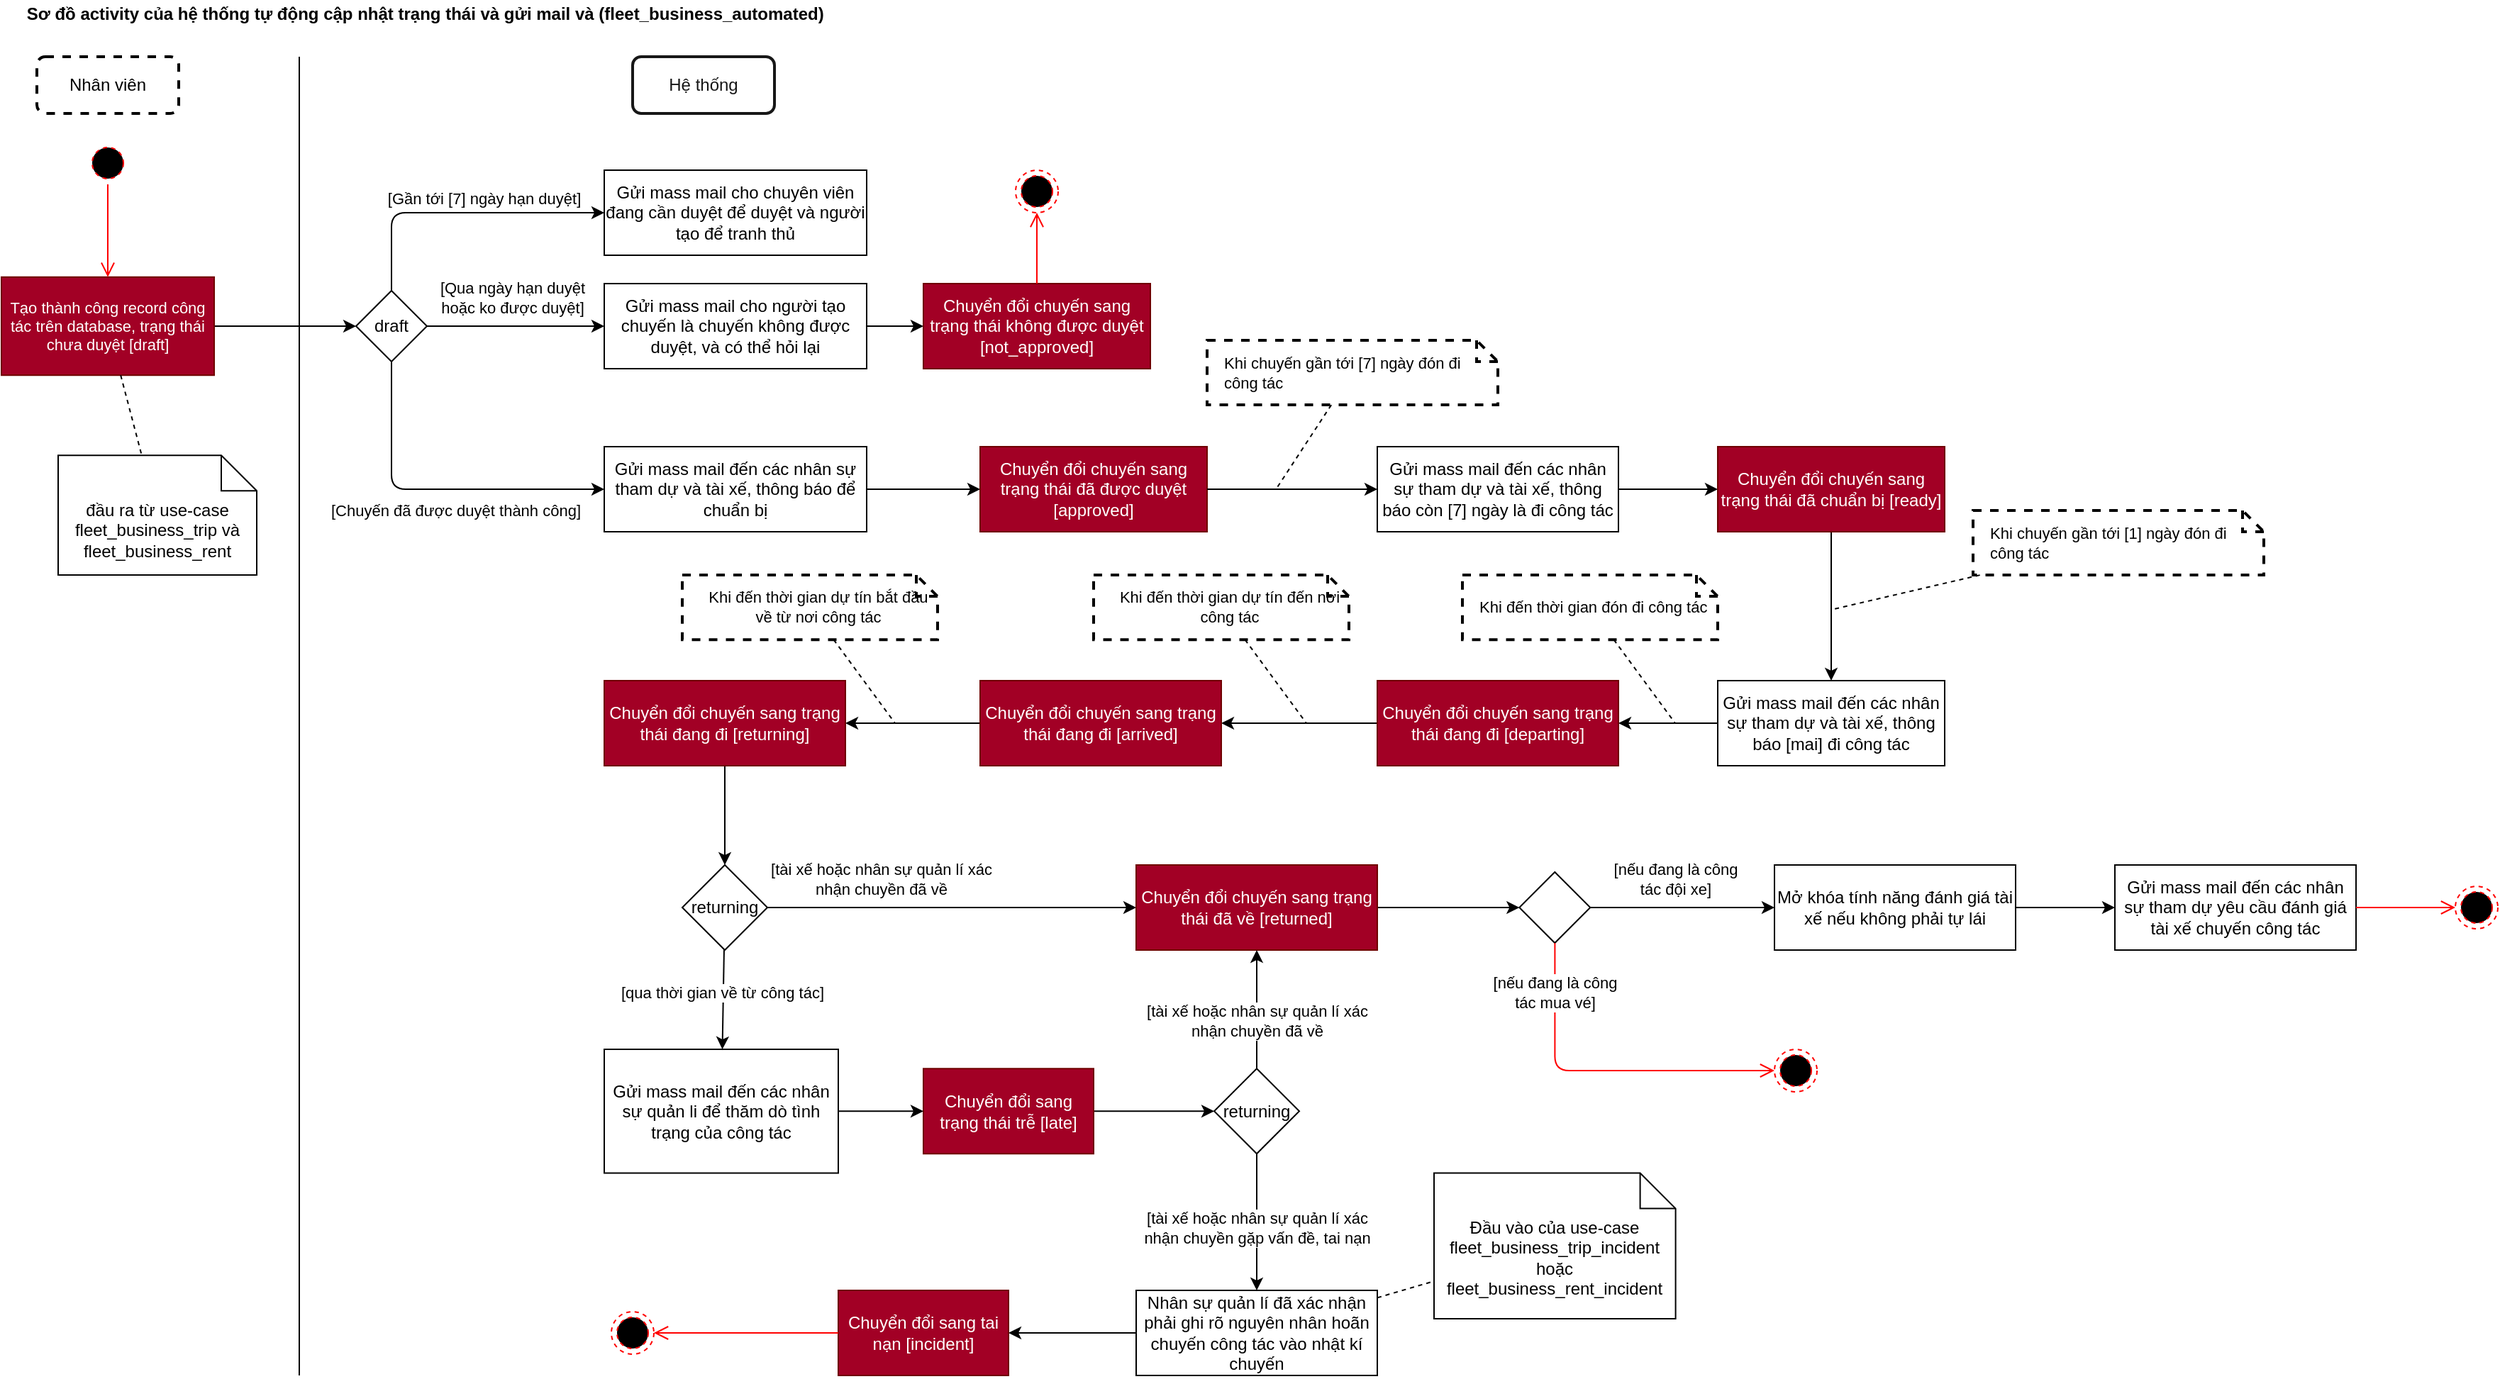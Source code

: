 <mxfile>
    <diagram id="MuZAtRpMIBstmGgHcjIb" name="Page-1">
        <mxGraphModel dx="1165" dy="722" grid="1" gridSize="10" guides="1" tooltips="1" connect="1" arrows="1" fold="1" page="1" pageScale="1" pageWidth="850" pageHeight="1100" math="0" shadow="0">
            <root>
                <mxCell id="0"/>
                <mxCell id="1" parent="0"/>
                <mxCell id="48" value="" style="endArrow=none;html=1;" parent="1" edge="1">
                    <mxGeometry width="50" height="50" relative="1" as="geometry">
                        <mxPoint x="280" y="1010" as="sourcePoint"/>
                        <mxPoint x="280" y="80" as="targetPoint"/>
                    </mxGeometry>
                </mxCell>
                <mxCell id="8" value="&lt;span&gt;Sơ đồ&amp;nbsp;&lt;/span&gt;activity của hệ thống tự động cập nhật trạng thái và gửi mail và (fleet_business_automated)&amp;nbsp;" style="text;html=1;align=center;verticalAlign=middle;resizable=0;points=[];autosize=1;strokeColor=none;fillColor=none;fontStyle=1" parent="1" vertex="1">
                    <mxGeometry x="80" y="40" width="580" height="20" as="geometry"/>
                </mxCell>
                <mxCell id="10" value="Nhân viên" style="rounded=1;whiteSpace=wrap;html=1;strokeWidth=2;dashed=1;" parent="1" vertex="1">
                    <mxGeometry x="95" y="80" width="100" height="40" as="geometry"/>
                </mxCell>
                <mxCell id="152" value="" style="edgeStyle=none;html=1;fontColor=#171717;" edge="1" parent="1" source="37" target="153">
                    <mxGeometry relative="1" as="geometry">
                        <mxPoint x="345" y="280" as="targetPoint"/>
                    </mxGeometry>
                </mxCell>
                <mxCell id="37" value="Tạo thành công record công tác trên database, trạng thái chưa duyệt [draft]" style="whiteSpace=wrap;html=1;rounded=0;fontSize=11;fillColor=#a20025;fontColor=#ffffff;strokeColor=#6F0000;" parent="1" vertex="1">
                    <mxGeometry x="70" y="235.39" width="150" height="69.23" as="geometry"/>
                </mxCell>
                <mxCell id="41" value="Hệ thống" style="rounded=1;whiteSpace=wrap;html=1;strokeWidth=2;strokeColor=#171717;fillColor=#FFFFFF;fontColor=#171717;" parent="1" vertex="1">
                    <mxGeometry x="515" y="80" width="100" height="40" as="geometry"/>
                </mxCell>
                <mxCell id="100" value="" style="ellipse;html=1;shape=startState;fillColor=#000000;strokeColor=#ff0000;dashed=1;" parent="1" vertex="1">
                    <mxGeometry x="130" y="140" width="30" height="30" as="geometry"/>
                </mxCell>
                <mxCell id="101" value="" style="edgeStyle=orthogonalEdgeStyle;html=1;verticalAlign=bottom;endArrow=open;endSize=8;strokeColor=#ff0000;" parent="1" source="100" target="37" edge="1">
                    <mxGeometry relative="1" as="geometry">
                        <mxPoint x="145" y="250" as="targetPoint"/>
                    </mxGeometry>
                </mxCell>
                <mxCell id="158" value="&lt;font&gt;[&lt;/font&gt;&lt;span&gt;Qua ngày hạn duyệt&lt;br&gt;&lt;/span&gt;&lt;font&gt;hoặc ko được duyệt]&lt;/font&gt;" style="edgeStyle=none;html=1;fontColor=default;" edge="1" parent="1" source="153" target="157">
                    <mxGeometry x="-0.04" y="20" relative="1" as="geometry">
                        <mxPoint as="offset"/>
                    </mxGeometry>
                </mxCell>
                <mxCell id="153" value="draft" style="rhombus;whiteSpace=wrap;html=1;" vertex="1" parent="1">
                    <mxGeometry x="320" y="245" width="50" height="50" as="geometry"/>
                </mxCell>
                <mxCell id="157" value="Gửi mass mail cho người tạo chuyến là chuyến không được duyệt, và có thể hỏi lại" style="whiteSpace=wrap;html=1;" vertex="1" parent="1">
                    <mxGeometry x="495" y="240" width="185" height="60" as="geometry"/>
                </mxCell>
                <mxCell id="159" value="&lt;font&gt;[&lt;/font&gt;&lt;span style=&quot;&quot;&gt;Gần tới [7] ngày hạn duyệt&lt;/span&gt;&lt;font&gt;]&lt;/font&gt;" style="edgeStyle=none;html=1;fontColor=default;exitX=0.5;exitY=0;exitDx=0;exitDy=0;" edge="1" parent="1" target="160" source="153">
                    <mxGeometry x="0.171" y="10" relative="1" as="geometry">
                        <mxPoint x="370" y="190" as="sourcePoint"/>
                        <mxPoint as="offset"/>
                        <Array as="points">
                            <mxPoint x="345" y="190"/>
                        </Array>
                    </mxGeometry>
                </mxCell>
                <mxCell id="164" value="" style="edgeStyle=none;html=1;fontColor=#FFFFFF;" edge="1" parent="1" source="157" target="163">
                    <mxGeometry relative="1" as="geometry"/>
                </mxCell>
                <mxCell id="160" value="Gửi mass mail cho chuyên viên đang cần duyệt để duyệt và người tạo để tranh thủ" style="whiteSpace=wrap;html=1;" vertex="1" parent="1">
                    <mxGeometry x="495" y="160" width="185" height="60" as="geometry"/>
                </mxCell>
                <mxCell id="161" value="&lt;font&gt;[Chuyến đã được duyệt thành công]&lt;/font&gt;" style="edgeStyle=none;html=1;fontColor=default;" edge="1" parent="1" target="162" source="153">
                    <mxGeometry x="0.125" y="-15" relative="1" as="geometry">
                        <mxPoint x="340" y="330" as="sourcePoint"/>
                        <mxPoint as="offset"/>
                        <Array as="points">
                            <mxPoint x="345" y="385"/>
                        </Array>
                    </mxGeometry>
                </mxCell>
                <mxCell id="166" value="" style="edgeStyle=none;html=1;fontColor=#FFFFFF;" edge="1" parent="1" source="162" target="165">
                    <mxGeometry relative="1" as="geometry"/>
                </mxCell>
                <mxCell id="162" value="Gửi mass mail đến các nhân sự tham dự và tài xế, thông báo để chuẩn bị" style="whiteSpace=wrap;html=1;" vertex="1" parent="1">
                    <mxGeometry x="495" y="355" width="185" height="60" as="geometry"/>
                </mxCell>
                <mxCell id="163" value="Chuyển đổi chuyến sang trạng thái không được duyệt [not_approved]" style="whiteSpace=wrap;html=1;fillColor=#a20025;fontColor=#ffffff;strokeColor=#6F0000;" vertex="1" parent="1">
                    <mxGeometry x="720" y="240" width="160" height="60" as="geometry"/>
                </mxCell>
                <mxCell id="165" value="Chuyển đổi chuyến sang trạng thái đã được duyệt [approved]" style="whiteSpace=wrap;html=1;fillColor=#a20025;fontColor=#ffffff;strokeColor=#6F0000;" vertex="1" parent="1">
                    <mxGeometry x="760" y="355" width="160" height="60" as="geometry"/>
                </mxCell>
                <mxCell id="169" value="" style="edgeStyle=none;html=1;fontColor=#FFFFFF;" edge="1" parent="1" target="170" source="165">
                    <mxGeometry x="0.667" y="95" relative="1" as="geometry">
                        <mxPoint x="920" y="380" as="sourcePoint"/>
                        <mxPoint as="offset"/>
                    </mxGeometry>
                </mxCell>
                <mxCell id="174" style="edgeStyle=none;html=1;fontColor=#FFFFFF;endArrow=classic;endFill=1;" edge="1" parent="1" source="170" target="173">
                    <mxGeometry relative="1" as="geometry"/>
                </mxCell>
                <mxCell id="170" value="Gửi mass mail đến các nhân sự tham dự và tài xế, thông báo còn [7] ngày là đi công tác" style="whiteSpace=wrap;html=1;" vertex="1" parent="1">
                    <mxGeometry x="1040" y="355" width="170" height="60" as="geometry"/>
                </mxCell>
                <mxCell id="172" style="edgeStyle=none;html=1;fontColor=#FFFFFF;endArrow=none;endFill=0;dashed=1;" edge="1" parent="1" source="171">
                    <mxGeometry relative="1" as="geometry">
                        <mxPoint x="968.619" y="384.952" as="targetPoint"/>
                    </mxGeometry>
                </mxCell>
                <mxCell id="171" value="&lt;span style=&quot;font-size: 11px; text-align: center;&quot;&gt;Khi chuyến gần tới [7] ngày đón đi công tác&lt;/span&gt;" style="shape=note;size=15;align=left;spacingLeft=10;html=1;whiteSpace=wrap;rounded=0;dashed=1;labelBackgroundColor=none;fontSize=10;fontColor=default;strokeWidth=2;fillColor=default;" vertex="1" parent="1">
                    <mxGeometry x="920" y="280" width="205" height="45.55" as="geometry"/>
                </mxCell>
                <mxCell id="176" style="edgeStyle=none;html=1;fontColor=#FFFFFF;endArrow=classic;endFill=1;" edge="1" parent="1" source="173" target="175">
                    <mxGeometry relative="1" as="geometry"/>
                </mxCell>
                <mxCell id="173" value="Chuyển đổi chuyến sang trạng thái đã chuẩn bị [ready]" style="whiteSpace=wrap;html=1;fillColor=#a20025;fontColor=#ffffff;strokeColor=#6F0000;" vertex="1" parent="1">
                    <mxGeometry x="1280" y="355" width="160" height="60" as="geometry"/>
                </mxCell>
                <mxCell id="182" style="edgeStyle=none;html=1;fontColor=#FFFFFF;endArrow=classic;endFill=1;" edge="1" parent="1" source="175" target="180">
                    <mxGeometry relative="1" as="geometry"/>
                </mxCell>
                <mxCell id="175" value="Gửi mass mail đến các nhân sự tham dự và tài xế, thông báo [mai] đi công tác" style="whiteSpace=wrap;html=1;" vertex="1" parent="1">
                    <mxGeometry x="1280" y="520" width="160" height="60" as="geometry"/>
                </mxCell>
                <mxCell id="177" value="&lt;span style=&quot;font-size: 11px; text-align: center;&quot;&gt;Khi chuyến gần tới [1] ngày đón đi công tác&lt;/span&gt;" style="shape=note;size=15;align=left;spacingLeft=10;html=1;whiteSpace=wrap;rounded=0;dashed=1;labelBackgroundColor=none;fontSize=10;fontColor=default;strokeWidth=2;fillColor=default;" vertex="1" parent="1">
                    <mxGeometry x="1460" y="400" width="205" height="45.55" as="geometry"/>
                </mxCell>
                <mxCell id="178" style="edgeStyle=none;html=1;fontColor=#FFFFFF;endArrow=none;endFill=0;dashed=1;" edge="1" parent="1" source="177">
                    <mxGeometry relative="1" as="geometry">
                        <mxPoint x="1360" y="470" as="targetPoint"/>
                        <mxPoint x="1017.567" y="335.55" as="sourcePoint"/>
                    </mxGeometry>
                </mxCell>
                <mxCell id="187" style="edgeStyle=none;html=1;fontColor=#FFFFFF;endArrow=classic;endFill=1;" edge="1" parent="1" source="180" target="184">
                    <mxGeometry relative="1" as="geometry"/>
                </mxCell>
                <mxCell id="180" value="Chuyển đổi chuyến sang trạng thái đang đi [departing]" style="whiteSpace=wrap;html=1;fillColor=#a20025;fontColor=#ffffff;strokeColor=#6F0000;" vertex="1" parent="1">
                    <mxGeometry x="1040" y="520" width="170" height="60" as="geometry"/>
                </mxCell>
                <mxCell id="181" value="&lt;div style=&quot;text-align: center&quot;&gt;&lt;span style=&quot;font-size: 11px&quot;&gt;&lt;font&gt;Khi đến thời gian đón đi công tác&lt;/font&gt;&lt;/span&gt;&lt;/div&gt;" style="shape=note;size=15;align=left;spacingLeft=10;html=1;whiteSpace=wrap;rounded=0;dashed=1;labelBackgroundColor=none;fontSize=10;fontColor=default;strokeWidth=2;fillColor=default;" vertex="1" parent="1">
                    <mxGeometry x="1100" y="445.55" width="180" height="45.55" as="geometry"/>
                </mxCell>
                <mxCell id="183" style="edgeStyle=none;html=1;fontColor=#FFFFFF;endArrow=none;endFill=0;dashed=1;" edge="1" parent="1" source="181">
                    <mxGeometry relative="1" as="geometry">
                        <mxPoint x="1250" y="550" as="targetPoint"/>
                        <mxPoint x="1474.841" y="455.55" as="sourcePoint"/>
                    </mxGeometry>
                </mxCell>
                <mxCell id="191" style="edgeStyle=none;html=1;fontColor=#FFFFFF;endArrow=classic;endFill=1;" edge="1" parent="1" source="184" target="188">
                    <mxGeometry relative="1" as="geometry"/>
                </mxCell>
                <mxCell id="184" value="Chuyển đổi chuyến sang trạng thái đang đi [arrived]" style="whiteSpace=wrap;html=1;fillColor=#a20025;fontColor=#ffffff;strokeColor=#6F0000;" vertex="1" parent="1">
                    <mxGeometry x="760" y="520" width="170" height="60" as="geometry"/>
                </mxCell>
                <mxCell id="185" value="&lt;div style=&quot;text-align: center&quot;&gt;&lt;span style=&quot;font-size: 11px&quot;&gt;&lt;font&gt;Khi đến thời gian dự tín đến nơi công tác&lt;/font&gt;&lt;/span&gt;&lt;/div&gt;" style="shape=note;size=15;align=left;spacingLeft=10;html=1;whiteSpace=wrap;rounded=0;dashed=1;labelBackgroundColor=none;fontSize=10;fontColor=default;strokeWidth=2;fillColor=default;" vertex="1" parent="1">
                    <mxGeometry x="840" y="445.55" width="180" height="45.55" as="geometry"/>
                </mxCell>
                <mxCell id="186" style="edgeStyle=none;html=1;fontColor=#FFFFFF;endArrow=none;endFill=0;dashed=1;" edge="1" parent="1" source="185">
                    <mxGeometry relative="1" as="geometry">
                        <mxPoint x="990" y="550" as="targetPoint"/>
                        <mxPoint x="1214.841" y="455.55" as="sourcePoint"/>
                    </mxGeometry>
                </mxCell>
                <mxCell id="195" style="edgeStyle=none;html=1;fontColor=#FFFFFF;endArrow=classic;endFill=1;" edge="1" parent="1" source="188" target="196">
                    <mxGeometry relative="1" as="geometry">
                        <mxPoint x="580" y="670" as="targetPoint"/>
                    </mxGeometry>
                </mxCell>
                <mxCell id="188" value="Chuyển đổi chuyến sang trạng thái đang đi [returning]" style="whiteSpace=wrap;html=1;fillColor=#a20025;fontColor=#ffffff;strokeColor=#6F0000;" vertex="1" parent="1">
                    <mxGeometry x="495" y="520" width="170" height="60" as="geometry"/>
                </mxCell>
                <mxCell id="189" value="&lt;div style=&quot;text-align: center&quot;&gt;&lt;span style=&quot;font-size: 11px&quot;&gt;&lt;font&gt;Khi đến thời gian dự tín bắt đầu về từ nơi công tác&lt;/font&gt;&lt;/span&gt;&lt;/div&gt;" style="shape=note;size=15;align=left;spacingLeft=10;html=1;whiteSpace=wrap;rounded=0;dashed=1;labelBackgroundColor=none;fontSize=10;fontColor=default;strokeWidth=2;fillColor=default;" vertex="1" parent="1">
                    <mxGeometry x="550" y="445.55" width="180" height="45.55" as="geometry"/>
                </mxCell>
                <mxCell id="190" style="edgeStyle=none;html=1;fontColor=#FFFFFF;endArrow=none;endFill=0;dashed=1;" edge="1" parent="1" source="189">
                    <mxGeometry relative="1" as="geometry">
                        <mxPoint x="700" y="550" as="targetPoint"/>
                        <mxPoint x="924.841" y="455.55" as="sourcePoint"/>
                    </mxGeometry>
                </mxCell>
                <mxCell id="200" value="[qua thời gian về từ công tác]" style="edgeStyle=none;html=1;fontColor=default;endArrow=classic;endFill=1;" edge="1" parent="1" source="196" target="199">
                    <mxGeometry x="-0.134" y="-1" relative="1" as="geometry">
                        <mxPoint as="offset"/>
                    </mxGeometry>
                </mxCell>
                <mxCell id="204" value="[tài xế hoặc nhân sự quản lí xác &lt;br&gt;nhận chuyền đã về" style="edgeStyle=none;html=1;fontColor=default;endArrow=classic;endFill=1;" edge="1" parent="1" source="196" target="203">
                    <mxGeometry x="-0.385" y="20" relative="1" as="geometry">
                        <mxPoint as="offset"/>
                    </mxGeometry>
                </mxCell>
                <mxCell id="196" value="returning" style="rhombus;whiteSpace=wrap;html=1;" vertex="1" parent="1">
                    <mxGeometry x="550" y="650" width="60" height="60" as="geometry"/>
                </mxCell>
                <mxCell id="221" style="edgeStyle=none;html=1;fontColor=default;endArrow=classic;endFill=1;" edge="1" parent="1" source="197" target="220">
                    <mxGeometry relative="1" as="geometry"/>
                </mxCell>
                <mxCell id="197" value="Chuyển đổi sang trạng thái trễ [late]" style="whiteSpace=wrap;html=1;fillColor=#a20025;fontColor=#ffffff;strokeColor=#6F0000;" vertex="1" parent="1">
                    <mxGeometry x="720" y="793.63" width="120" height="60" as="geometry"/>
                </mxCell>
                <mxCell id="201" style="edgeStyle=none;html=1;fontColor=#FFFFFF;endArrow=classic;endFill=1;" edge="1" parent="1" source="199" target="197">
                    <mxGeometry relative="1" as="geometry"/>
                </mxCell>
                <mxCell id="199" value="&lt;span&gt;Gửi mass mail đến các nhân sự quản li để thăm dò tình trạng của công tác&lt;/span&gt;" style="whiteSpace=wrap;html=1;" vertex="1" parent="1">
                    <mxGeometry x="495" y="780" width="165" height="87.27" as="geometry"/>
                </mxCell>
                <mxCell id="206" style="edgeStyle=none;html=1;fontColor=#FFFFFF;endArrow=classic;endFill=1;" edge="1" parent="1" source="203" target="237">
                    <mxGeometry relative="1" as="geometry">
                        <mxPoint x="1100" y="680" as="targetPoint"/>
                    </mxGeometry>
                </mxCell>
                <mxCell id="203" value="Chuyển đổi chuyến sang trạng thái đã về [returned]" style="whiteSpace=wrap;html=1;fillColor=#a20025;fontColor=#ffffff;strokeColor=#6F0000;" vertex="1" parent="1">
                    <mxGeometry x="870" y="650" width="170" height="60" as="geometry"/>
                </mxCell>
                <mxCell id="205" value="Gửi mass mail đến các nhân sự tham dự yêu cầu đánh giá tài xế chuyến công tác" style="whiteSpace=wrap;html=1;" vertex="1" parent="1">
                    <mxGeometry x="1560" y="650" width="170" height="60" as="geometry"/>
                </mxCell>
                <mxCell id="208" style="edgeStyle=none;html=1;fontColor=#FFFFFF;endArrow=classic;endFill=1;" edge="1" parent="1" source="207" target="205">
                    <mxGeometry relative="1" as="geometry"/>
                </mxCell>
                <mxCell id="207" value="Mở khóa tính năng đánh giá tài xế nếu không phải tự lái" style="whiteSpace=wrap;html=1;" vertex="1" parent="1">
                    <mxGeometry x="1320" y="650" width="170" height="60" as="geometry"/>
                </mxCell>
                <mxCell id="209" value="" style="ellipse;html=1;shape=endState;fillColor=#000000;strokeColor=#ff0000;dashed=1;" vertex="1" parent="1">
                    <mxGeometry x="1800" y="665" width="30" height="30" as="geometry"/>
                </mxCell>
                <mxCell id="210" value="" style="edgeStyle=orthogonalEdgeStyle;html=1;verticalAlign=bottom;endArrow=open;endSize=8;strokeColor=#ff0000;" edge="1" parent="1" target="209" source="205">
                    <mxGeometry relative="1" as="geometry">
                        <mxPoint x="1590" y="780" as="targetPoint"/>
                        <mxPoint x="1635" y="680" as="sourcePoint"/>
                    </mxGeometry>
                </mxCell>
                <mxCell id="211" value="" style="ellipse;html=1;shape=endState;fillColor=#000000;strokeColor=#ff0000;dashed=1;" vertex="1" parent="1">
                    <mxGeometry x="785" y="160" width="30" height="30" as="geometry"/>
                </mxCell>
                <mxCell id="212" value="" style="edgeStyle=orthogonalEdgeStyle;html=1;verticalAlign=bottom;endArrow=open;endSize=8;strokeColor=#ff0000;" edge="1" parent="1" target="211" source="163">
                    <mxGeometry relative="1" as="geometry">
                        <mxPoint x="835" y="290" as="targetPoint"/>
                        <mxPoint x="880" y="190" as="sourcePoint"/>
                    </mxGeometry>
                </mxCell>
                <mxCell id="216" value="đầu ra từ use-case fleet_business_trip và fleet_business_rent" style="shape=note2;boundedLbl=1;whiteSpace=wrap;html=1;size=25;verticalAlign=top;align=center;fontColor=default;strokeColor=default;fillColor=default;" vertex="1" parent="1">
                    <mxGeometry x="110" y="361.1" width="140" height="84.45" as="geometry"/>
                </mxCell>
                <mxCell id="219" style="edgeStyle=none;html=1;fontColor=#FFFFFF;endArrow=none;endFill=0;dashed=1;" edge="1" parent="1" source="37" target="216">
                    <mxGeometry relative="1" as="geometry">
                        <mxPoint x="353.27" y="445.55" as="targetPoint"/>
                        <mxPoint x="310.001" y="386.65" as="sourcePoint"/>
                    </mxGeometry>
                </mxCell>
                <mxCell id="222" style="edgeStyle=none;html=1;fontColor=default;endArrow=classic;endFill=1;" edge="1" parent="1" source="220" target="203">
                    <mxGeometry relative="1" as="geometry"/>
                </mxCell>
                <mxCell id="224" value="[tài xế hoặc nhân sự quản lí xác&lt;br&gt;nhận chuyền đã về" style="edgeLabel;html=1;align=center;verticalAlign=middle;resizable=0;points=[];fontColor=default;" vertex="1" connectable="0" parent="222">
                    <mxGeometry x="-0.362" relative="1" as="geometry">
                        <mxPoint y="-7" as="offset"/>
                    </mxGeometry>
                </mxCell>
                <mxCell id="226" value="" style="edgeStyle=none;html=1;fontColor=default;endArrow=classic;endFill=1;" edge="1" parent="1" source="220" target="225">
                    <mxGeometry relative="1" as="geometry"/>
                </mxCell>
                <mxCell id="227" value="[tài xế hoặc nhân sự quản lí xác&lt;br&gt;nhận chuyền gặp vấn đề, tai nạn" style="edgeLabel;html=1;align=center;verticalAlign=middle;resizable=0;points=[];fontColor=default;" vertex="1" connectable="0" parent="226">
                    <mxGeometry x="-0.222" y="-4" relative="1" as="geometry">
                        <mxPoint x="4" y="15" as="offset"/>
                    </mxGeometry>
                </mxCell>
                <mxCell id="220" value="returning" style="rhombus;whiteSpace=wrap;html=1;" vertex="1" parent="1">
                    <mxGeometry x="925" y="793.63" width="60" height="60" as="geometry"/>
                </mxCell>
                <mxCell id="230" style="edgeStyle=none;html=1;fontColor=default;endArrow=classic;endFill=1;" edge="1" parent="1" source="225" target="229">
                    <mxGeometry relative="1" as="geometry"/>
                </mxCell>
                <mxCell id="225" value="Nhân sự quản lí đã xác nhận phải ghi rõ nguyên nhân hoãn chuyến công tác vào nhật kí chuyến" style="whiteSpace=wrap;html=1;" vertex="1" parent="1">
                    <mxGeometry x="870" y="950" width="170" height="60" as="geometry"/>
                </mxCell>
                <mxCell id="229" value="Chuyển đổi sang tai nạn [incident]" style="whiteSpace=wrap;html=1;fillColor=#a20025;fontColor=#ffffff;strokeColor=#6F0000;" vertex="1" parent="1">
                    <mxGeometry x="660" y="950" width="120" height="60" as="geometry"/>
                </mxCell>
                <mxCell id="231" value="" style="ellipse;html=1;shape=endState;fillColor=#000000;strokeColor=#ff0000;dashed=1;" vertex="1" parent="1">
                    <mxGeometry x="500" y="965" width="30" height="30" as="geometry"/>
                </mxCell>
                <mxCell id="232" value="" style="edgeStyle=orthogonalEdgeStyle;html=1;verticalAlign=bottom;endArrow=open;endSize=8;strokeColor=#ff0000;" edge="1" parent="1" target="231" source="229">
                    <mxGeometry relative="1" as="geometry">
                        <mxPoint x="460" y="1080" as="targetPoint"/>
                        <mxPoint x="430" y="980" as="sourcePoint"/>
                    </mxGeometry>
                </mxCell>
                <mxCell id="233" value="Đầu vào của use-case fleet_business_trip_incident hoặc fleet_business_rent_incident" style="shape=note2;boundedLbl=1;whiteSpace=wrap;html=1;size=25;verticalAlign=top;align=center;fontColor=default;strokeColor=default;fillColor=default;" vertex="1" parent="1">
                    <mxGeometry x="1080" y="867.27" width="170.3" height="102.73" as="geometry"/>
                </mxCell>
                <mxCell id="235" style="edgeStyle=none;html=1;fontColor=#FFFFFF;endArrow=none;endFill=0;dashed=1;" edge="1" parent="1" source="225" target="233">
                    <mxGeometry relative="1" as="geometry">
                        <mxPoint x="1100" y="838.9" as="targetPoint"/>
                        <mxPoint x="1056.731" y="780.0" as="sourcePoint"/>
                    </mxGeometry>
                </mxCell>
                <mxCell id="238" value="[nếu đang là công &lt;br&gt;tác đội xe]" style="edgeStyle=none;html=1;fontColor=default;endArrow=classic;endFill=1;" edge="1" parent="1" source="237" target="207">
                    <mxGeometry x="-0.078" y="20" relative="1" as="geometry">
                        <mxPoint as="offset"/>
                    </mxGeometry>
                </mxCell>
                <mxCell id="237" value="" style="rhombus;whiteSpace=wrap;html=1;" vertex="1" parent="1">
                    <mxGeometry x="1140.15" y="655" width="50" height="50" as="geometry"/>
                </mxCell>
                <mxCell id="239" value="" style="ellipse;html=1;shape=endState;fillColor=#000000;strokeColor=#ff0000;dashed=1;" vertex="1" parent="1">
                    <mxGeometry x="1320" y="780" width="30" height="30" as="geometry"/>
                </mxCell>
                <mxCell id="240" value="" style="edgeStyle=orthogonalEdgeStyle;html=1;verticalAlign=bottom;endArrow=open;endSize=8;strokeColor=#ff0000;entryX=0;entryY=0.5;entryDx=0;entryDy=0;" edge="1" parent="1" target="239" source="237">
                    <mxGeometry relative="1" as="geometry">
                        <mxPoint x="1060" y="865" as="targetPoint"/>
                        <mxPoint x="1200.0" y="765" as="sourcePoint"/>
                        <Array as="points">
                            <mxPoint x="1165" y="795"/>
                        </Array>
                    </mxGeometry>
                </mxCell>
                <mxCell id="242" value="[nếu đang là công&lt;br&gt;tác mua vé]" style="edgeLabel;html=1;align=center;verticalAlign=middle;resizable=0;points=[];fontColor=default;" vertex="1" connectable="0" parent="240">
                    <mxGeometry x="0.053" y="1" relative="1" as="geometry">
                        <mxPoint x="-39" y="-54" as="offset"/>
                    </mxGeometry>
                </mxCell>
            </root>
        </mxGraphModel>
    </diagram>
</mxfile>
